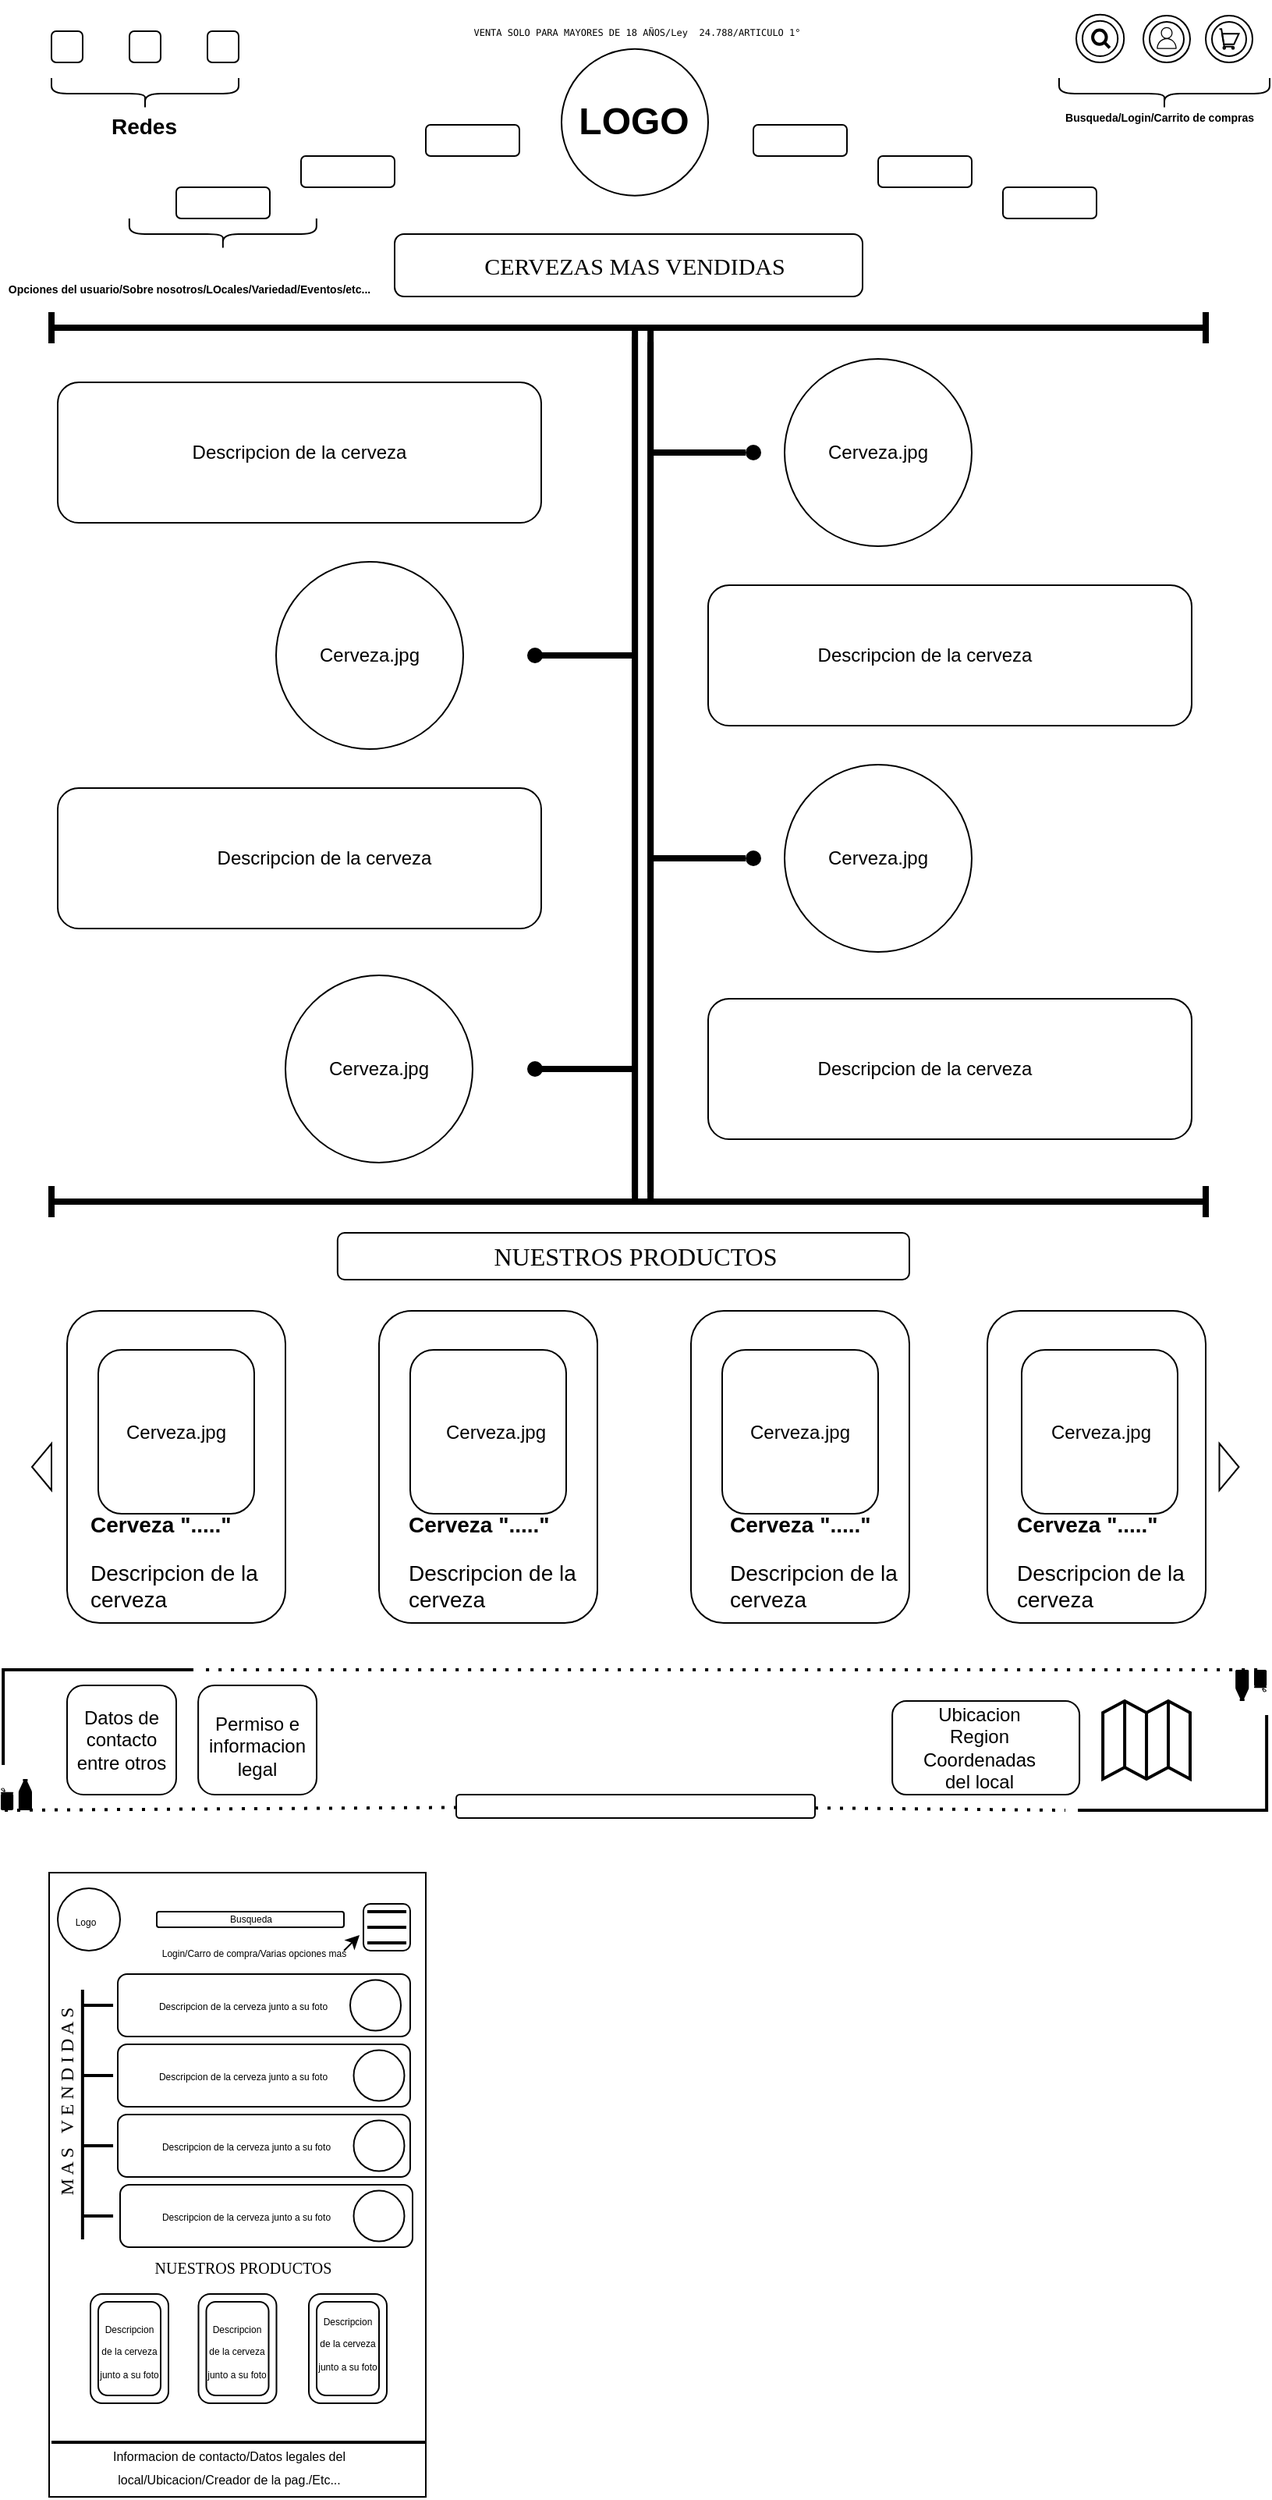 <mxfile version="21.6.5" type="google" pages="5">
  <diagram name="home" id="5VGYBNXBtywQHJc0UUx_">
    <mxGraphModel grid="1" page="1" gridSize="10" guides="1" tooltips="1" connect="1" arrows="1" fold="1" pageScale="1" pageWidth="827" pageHeight="1169" math="0" shadow="0">
      <root>
        <mxCell id="0" />
        <mxCell id="1" parent="0" />
        <mxCell id="0e-ruHnEYZia-G61zrD3-8" value="" style="rounded=1;whiteSpace=wrap;html=1;" vertex="1" parent="1">
          <mxGeometry x="120" y="120" width="60" height="20" as="geometry" />
        </mxCell>
        <mxCell id="0e-ruHnEYZia-G61zrD3-9" value="" style="rounded=1;whiteSpace=wrap;html=1;" vertex="1" parent="1">
          <mxGeometry x="200" y="100" width="60" height="20" as="geometry" />
        </mxCell>
        <mxCell id="0e-ruHnEYZia-G61zrD3-10" value="" style="rounded=1;whiteSpace=wrap;html=1;" vertex="1" parent="1">
          <mxGeometry x="280" y="80" width="60" height="20" as="geometry" />
        </mxCell>
        <mxCell id="0e-ruHnEYZia-G61zrD3-11" value="" style="rounded=1;whiteSpace=wrap;html=1;" vertex="1" parent="1">
          <mxGeometry x="650" y="120" width="60" height="20" as="geometry" />
        </mxCell>
        <mxCell id="0e-ruHnEYZia-G61zrD3-12" value="" style="rounded=1;whiteSpace=wrap;html=1;" vertex="1" parent="1">
          <mxGeometry x="570" y="100" width="60" height="20" as="geometry" />
        </mxCell>
        <mxCell id="0e-ruHnEYZia-G61zrD3-13" value="" style="rounded=1;whiteSpace=wrap;html=1;" vertex="1" parent="1">
          <mxGeometry x="490" y="80" width="60" height="20" as="geometry" />
        </mxCell>
        <mxCell id="0e-ruHnEYZia-G61zrD3-16" value="" style="rounded=1;whiteSpace=wrap;html=1;" vertex="1" parent="1">
          <mxGeometry x="140" y="20" width="20" height="20" as="geometry" />
        </mxCell>
        <mxCell id="0e-ruHnEYZia-G61zrD3-17" value="" style="rounded=1;whiteSpace=wrap;html=1;" vertex="1" parent="1">
          <mxGeometry x="40" y="20" width="20" height="20" as="geometry" />
        </mxCell>
        <mxCell id="0e-ruHnEYZia-G61zrD3-21" value="" style="ellipse;whiteSpace=wrap;html=1;aspect=fixed;" vertex="1" parent="1">
          <mxGeometry x="367" y="31.38" width="94" height="94" as="geometry" />
        </mxCell>
        <mxCell id="0e-ruHnEYZia-G61zrD3-22" style="edgeStyle=orthogonalEdgeStyle;rounded=0;orthogonalLoop=1;jettySize=auto;html=1;exitX=0.5;exitY=1;exitDx=0;exitDy=0;" edge="1" parent="1" source="0e-ruHnEYZia-G61zrD3-9" target="0e-ruHnEYZia-G61zrD3-9">
          <mxGeometry relative="1" as="geometry" />
        </mxCell>
        <mxCell id="0e-ruHnEYZia-G61zrD3-24" value="" style="rounded=1;whiteSpace=wrap;html=1;" vertex="1" parent="1">
          <mxGeometry x="90" y="20" width="20" height="20" as="geometry" />
        </mxCell>
        <mxCell id="0e-ruHnEYZia-G61zrD3-31" value="" style="line;strokeWidth=4;html=1;perimeter=backbonePerimeter;points=[];outlineConnect=0;rotation=-90;" vertex="1" parent="1">
          <mxGeometry x="139.92" y="484.88" width="548.15" height="10" as="geometry" />
        </mxCell>
        <mxCell id="0e-ruHnEYZia-G61zrD3-32" value="" style="line;strokeWidth=4;html=1;perimeter=backbonePerimeter;points=[];outlineConnect=0;" vertex="1" parent="1">
          <mxGeometry x="425" y="285" width="60" height="10" as="geometry" />
        </mxCell>
        <mxCell id="0e-ruHnEYZia-G61zrD3-33" value="" style="shape=waypoint;sketch=0;fillStyle=solid;size=6;pointerEvents=1;points=[];fillColor=none;resizable=0;rotatable=0;perimeter=centerPerimeter;snapToPoint=1;strokeWidth=3;" vertex="1" parent="1">
          <mxGeometry x="480" y="280" width="20" height="20" as="geometry" />
        </mxCell>
        <mxCell id="0e-ruHnEYZia-G61zrD3-42" value="" style="shape=waypoint;sketch=0;fillStyle=solid;size=6;pointerEvents=1;points=[];fillColor=none;resizable=0;rotatable=0;perimeter=centerPerimeter;snapToPoint=1;strokeWidth=3;" vertex="1" parent="1">
          <mxGeometry x="480" y="540" width="20" height="20" as="geometry" />
        </mxCell>
        <mxCell id="0e-ruHnEYZia-G61zrD3-43" value="" style="shape=waypoint;sketch=0;fillStyle=solid;size=6;pointerEvents=1;points=[];fillColor=none;resizable=0;rotatable=0;perimeter=centerPerimeter;snapToPoint=1;strokeWidth=3;" vertex="1" parent="1">
          <mxGeometry x="340" y="410" width="20" height="20" as="geometry" />
        </mxCell>
        <mxCell id="0e-ruHnEYZia-G61zrD3-46" value="" style="line;strokeWidth=4;html=1;perimeter=backbonePerimeter;points=[];outlineConnect=0;" vertex="1" parent="1">
          <mxGeometry x="354" y="415" width="60" height="10" as="geometry" />
        </mxCell>
        <mxCell id="0e-ruHnEYZia-G61zrD3-47" value="" style="line;strokeWidth=4;html=1;perimeter=backbonePerimeter;points=[];outlineConnect=0;" vertex="1" parent="1">
          <mxGeometry x="354" y="680" width="60" height="10" as="geometry" />
        </mxCell>
        <mxCell id="0e-ruHnEYZia-G61zrD3-48" value="" style="line;strokeWidth=4;html=1;perimeter=backbonePerimeter;points=[];outlineConnect=0;" vertex="1" parent="1">
          <mxGeometry x="425" y="537.5" width="60" height="25" as="geometry" />
        </mxCell>
        <mxCell id="0e-ruHnEYZia-G61zrD3-49" value="" style="shape=waypoint;sketch=0;fillStyle=solid;size=6;pointerEvents=1;points=[];fillColor=none;resizable=0;rotatable=0;perimeter=centerPerimeter;snapToPoint=1;strokeWidth=3;" vertex="1" parent="1">
          <mxGeometry x="340" y="675" width="20" height="20" as="geometry" />
        </mxCell>
        <mxCell id="0e-ruHnEYZia-G61zrD3-50" value="" style="ellipse;whiteSpace=wrap;html=1;aspect=fixed;" vertex="1" parent="1">
          <mxGeometry x="510" y="230" width="120" height="120" as="geometry" />
        </mxCell>
        <mxCell id="0e-ruHnEYZia-G61zrD3-51" value="" style="ellipse;whiteSpace=wrap;html=1;aspect=fixed;" vertex="1" parent="1">
          <mxGeometry x="510" y="490" width="120" height="120" as="geometry" />
        </mxCell>
        <mxCell id="0e-ruHnEYZia-G61zrD3-53" value="" style="ellipse;whiteSpace=wrap;html=1;aspect=fixed;" vertex="1" parent="1">
          <mxGeometry x="184" y="360" width="120" height="120" as="geometry" />
        </mxCell>
        <mxCell id="0e-ruHnEYZia-G61zrD3-55" value="" style="ellipse;whiteSpace=wrap;html=1;aspect=fixed;" vertex="1" parent="1">
          <mxGeometry x="190" y="625" width="120" height="120" as="geometry" />
        </mxCell>
        <mxCell id="0e-ruHnEYZia-G61zrD3-57" value="" style="rounded=1;whiteSpace=wrap;html=1;" vertex="1" parent="1">
          <mxGeometry x="44" y="245" width="310" height="90" as="geometry" />
        </mxCell>
        <mxCell id="0e-ruHnEYZia-G61zrD3-58" value="" style="rounded=1;whiteSpace=wrap;html=1;" vertex="1" parent="1">
          <mxGeometry x="461" y="375" width="310" height="90" as="geometry" />
        </mxCell>
        <mxCell id="0e-ruHnEYZia-G61zrD3-59" value="" style="rounded=1;whiteSpace=wrap;html=1;" vertex="1" parent="1">
          <mxGeometry x="44" y="505" width="310" height="90" as="geometry" />
        </mxCell>
        <mxCell id="0e-ruHnEYZia-G61zrD3-60" value="" style="rounded=1;whiteSpace=wrap;html=1;" vertex="1" parent="1">
          <mxGeometry x="461" y="640" width="310" height="90" as="geometry" />
        </mxCell>
        <mxCell id="0e-ruHnEYZia-G61zrD3-69" value="" style="ellipse;shape=doubleEllipse;whiteSpace=wrap;html=1;aspect=fixed;" vertex="1" parent="1">
          <mxGeometry x="740" y="10.01" width="30" height="30" as="geometry" />
        </mxCell>
        <mxCell id="0e-ruHnEYZia-G61zrD3-70" value="" style="sketch=0;outlineConnect=0;fontColor=#232F3E;gradientColor=none;fillColor=#000000;strokeColor=none;dashed=0;verticalLabelPosition=bottom;verticalAlign=top;align=center;html=1;fontSize=12;fontStyle=0;aspect=fixed;pointerEvents=1;shape=mxgraph.aws4.user;" vertex="1" parent="1">
          <mxGeometry x="748" y="17.38" width="14" height="14" as="geometry" />
        </mxCell>
        <mxCell id="0e-ruHnEYZia-G61zrD3-71" value="" style="ellipse;shape=doubleEllipse;whiteSpace=wrap;html=1;aspect=fixed;" vertex="1" parent="1">
          <mxGeometry x="780" y="10" width="30" height="30" as="geometry" />
        </mxCell>
        <mxCell id="0e-ruHnEYZia-G61zrD3-72" value="" style="html=1;verticalLabelPosition=bottom;align=center;labelBackgroundColor=#ffffff;verticalAlign=top;strokeWidth=1;shadow=0;dashed=0;shape=mxgraph.ios7.icons.shopping_cart;" vertex="1" parent="1">
          <mxGeometry x="788.75" y="18.63" width="12.5" height="12.75" as="geometry" />
        </mxCell>
        <mxCell id="0e-ruHnEYZia-G61zrD3-73" value="&lt;pre&gt;&lt;font style=&quot;font-size: 6px;&quot;&gt;VENTA SOLO PARA MAYORES DE 18 AÑOS/Ley&amp;nbsp;&lt;font style=&quot;font-size: 6px;&quot;&gt;&amp;nbsp;24.788/&lt;/font&gt;ARTICULO 1°&lt;/font&gt;&lt;/pre&gt;" style="text;html=1;strokeColor=none;fillColor=none;align=center;verticalAlign=middle;whiteSpace=wrap;rounded=0;" vertex="1" parent="1">
          <mxGeometry x="299.5" y="15" width="231" height="8.62" as="geometry" />
        </mxCell>
        <mxCell id="0e-ruHnEYZia-G61zrD3-74" value="" style="rounded=1;whiteSpace=wrap;html=1;" vertex="1" parent="1">
          <mxGeometry x="260" y="150" width="300" height="40" as="geometry" />
        </mxCell>
        <mxCell id="0e-ruHnEYZia-G61zrD3-75" value="&lt;font style=&quot;font-size: 15px;&quot; data-font-src=&quot;https://fonts.googleapis.com/css?family=IMPACT&quot; face=&quot;IMPACT&quot;&gt;CERVEZAS MAS VENDIDAS&lt;/font&gt;" style="text;html=1;strokeColor=none;fillColor=none;align=center;verticalAlign=middle;whiteSpace=wrap;rounded=0;" vertex="1" parent="1">
          <mxGeometry x="264" y="150" width="300" height="40" as="geometry" />
        </mxCell>
        <mxCell id="0e-ruHnEYZia-G61zrD3-76" value="Cerveza.jpg&lt;br&gt;" style="text;html=1;strokeColor=none;fillColor=none;align=center;verticalAlign=middle;whiteSpace=wrap;rounded=0;" vertex="1" parent="1">
          <mxGeometry x="535" y="275" width="70" height="30" as="geometry" />
        </mxCell>
        <mxCell id="0e-ruHnEYZia-G61zrD3-77" value="Cerveza.jpg&lt;br&gt;" style="text;html=1;strokeColor=none;fillColor=none;align=center;verticalAlign=middle;whiteSpace=wrap;rounded=0;" vertex="1" parent="1">
          <mxGeometry x="209" y="405" width="70" height="30" as="geometry" />
        </mxCell>
        <mxCell id="0e-ruHnEYZia-G61zrD3-78" value="Cerveza.jpg&lt;br&gt;" style="text;html=1;strokeColor=none;fillColor=none;align=center;verticalAlign=middle;whiteSpace=wrap;rounded=0;" vertex="1" parent="1">
          <mxGeometry x="535" y="535" width="70" height="30" as="geometry" />
        </mxCell>
        <mxCell id="0e-ruHnEYZia-G61zrD3-79" value="Cerveza.jpg&lt;br&gt;" style="text;html=1;strokeColor=none;fillColor=none;align=center;verticalAlign=middle;whiteSpace=wrap;rounded=0;" vertex="1" parent="1">
          <mxGeometry x="215" y="670" width="70" height="30" as="geometry" />
        </mxCell>
        <mxCell id="0e-ruHnEYZia-G61zrD3-80" value="Descripcion de la cerveza" style="text;html=1;strokeColor=none;fillColor=none;align=center;verticalAlign=middle;whiteSpace=wrap;rounded=0;" vertex="1" parent="1">
          <mxGeometry x="84" y="275" width="230" height="30" as="geometry" />
        </mxCell>
        <mxCell id="0e-ruHnEYZia-G61zrD3-81" value="Descripcion de la cerveza" style="text;html=1;strokeColor=none;fillColor=none;align=center;verticalAlign=middle;whiteSpace=wrap;rounded=0;" vertex="1" parent="1">
          <mxGeometry x="485" y="405" width="230" height="30" as="geometry" />
        </mxCell>
        <mxCell id="0e-ruHnEYZia-G61zrD3-82" value="Descripcion de la cerveza" style="text;html=1;strokeColor=none;fillColor=none;align=center;verticalAlign=middle;whiteSpace=wrap;rounded=0;" vertex="1" parent="1">
          <mxGeometry x="100" y="535" width="230" height="30" as="geometry" />
        </mxCell>
        <mxCell id="0e-ruHnEYZia-G61zrD3-83" value="Descripcion de la cerveza" style="text;html=1;strokeColor=none;fillColor=none;align=center;verticalAlign=middle;whiteSpace=wrap;rounded=0;" vertex="1" parent="1">
          <mxGeometry x="485" y="670" width="230" height="30" as="geometry" />
        </mxCell>
        <mxCell id="WlOlDgsRH5CJ9yelDNU_-3" value="" style="rounded=1;whiteSpace=wrap;html=1;" vertex="1" parent="1">
          <mxGeometry x="50" y="840" width="140" height="200" as="geometry" />
        </mxCell>
        <mxCell id="WlOlDgsRH5CJ9yelDNU_-4" value="" style="rounded=1;whiteSpace=wrap;html=1;" vertex="1" parent="1">
          <mxGeometry x="640" y="840" width="140" height="200" as="geometry" />
        </mxCell>
        <mxCell id="WlOlDgsRH5CJ9yelDNU_-5" value="" style="rounded=1;whiteSpace=wrap;html=1;" vertex="1" parent="1">
          <mxGeometry x="250" y="840" width="140" height="200" as="geometry" />
        </mxCell>
        <mxCell id="WlOlDgsRH5CJ9yelDNU_-6" value="" style="rounded=1;whiteSpace=wrap;html=1;" vertex="1" parent="1">
          <mxGeometry x="450" y="840" width="140" height="200" as="geometry" />
        </mxCell>
        <mxCell id="WlOlDgsRH5CJ9yelDNU_-8" value="" style="html=1;shadow=0;dashed=0;align=center;verticalAlign=middle;shape=mxgraph.arrows2.jumpInArrow;dy=15;dx=38;arrowHead=55;rotation=0;" vertex="1" parent="1">
          <mxGeometry x="788.75" y="925" width="12.5" height="30" as="geometry" />
        </mxCell>
        <mxCell id="WlOlDgsRH5CJ9yelDNU_-9" value="" style="html=1;shadow=0;dashed=0;align=center;verticalAlign=middle;shape=mxgraph.arrows2.jumpInArrow;dy=15;dx=38;arrowHead=55;rotation=0;direction=west;" vertex="1" parent="1">
          <mxGeometry x="27.5" y="925" width="12.5" height="30" as="geometry" />
        </mxCell>
        <mxCell id="WlOlDgsRH5CJ9yelDNU_-10" value="" style="rounded=1;whiteSpace=wrap;html=1;" vertex="1" parent="1">
          <mxGeometry x="223.43" y="790" width="366.57" height="30" as="geometry" />
        </mxCell>
        <mxCell id="WlOlDgsRH5CJ9yelDNU_-11" value="&lt;span style=&quot;font-size: 16px;&quot;&gt;&lt;font data-font-src=&quot;https://fonts.googleapis.com/css?family=IMPACT&quot; face=&quot;IMPACT&quot;&gt;NUESTROS PRODUCTOS&lt;/font&gt;&lt;/span&gt;" style="text;html=1;strokeColor=none;fillColor=none;align=center;verticalAlign=middle;whiteSpace=wrap;rounded=0;" vertex="1" parent="1">
          <mxGeometry x="308" y="790" width="213" height="30" as="geometry" />
        </mxCell>
        <mxCell id="WlOlDgsRH5CJ9yelDNU_-13" value="" style="shape=crossbar;whiteSpace=wrap;html=1;rounded=1;strokeWidth=4;" vertex="1" parent="1">
          <mxGeometry x="40" y="760" width="740" height="20" as="geometry" />
        </mxCell>
        <mxCell id="WlOlDgsRH5CJ9yelDNU_-14" value="" style="shape=crossbar;whiteSpace=wrap;html=1;rounded=1;strokeWidth=4;" vertex="1" parent="1">
          <mxGeometry x="40" y="200" width="740" height="20" as="geometry" />
        </mxCell>
        <mxCell id="WlOlDgsRH5CJ9yelDNU_-15" value="" style="line;strokeWidth=4;html=1;perimeter=backbonePerimeter;points=[];outlineConnect=0;rotation=-90;" vertex="1" parent="1">
          <mxGeometry x="134.07" y="484.08" width="560" height="10" as="geometry" />
        </mxCell>
        <mxCell id="WlOlDgsRH5CJ9yelDNU_-16" value="" style="line;strokeWidth=4;html=1;perimeter=backbonePerimeter;points=[];outlineConnect=0;rotation=-90;" vertex="1" parent="1">
          <mxGeometry x="148.51" y="489.63" width="551.1" height="10" as="geometry" />
        </mxCell>
        <mxCell id="WlOlDgsRH5CJ9yelDNU_-17" value="" style="line;strokeWidth=4;html=1;perimeter=backbonePerimeter;points=[];outlineConnect=0;rotation=-90;" vertex="1" parent="1">
          <mxGeometry x="147.03" y="481.91" width="554.07" height="10" as="geometry" />
        </mxCell>
        <mxCell id="WlOlDgsRH5CJ9yelDNU_-19" value="" style="shape=partialRectangle;whiteSpace=wrap;html=1;bottom=0;right=0;fillColor=none;strokeWidth=2;direction=west;rotation=-180;" vertex="1" parent="1">
          <mxGeometry x="9.07" y="1070" width="120.93" height="60" as="geometry" />
        </mxCell>
        <mxCell id="WlOlDgsRH5CJ9yelDNU_-20" value="" style="shape=partialRectangle;whiteSpace=wrap;html=1;bottom=0;right=0;fillColor=none;strokeWidth=2;direction=west;" vertex="1" parent="1">
          <mxGeometry x="699.07" y="1100" width="120" height="60" as="geometry" />
        </mxCell>
        <mxCell id="WlOlDgsRH5CJ9yelDNU_-21" value="" style="endArrow=none;dashed=1;html=1;dashPattern=1 3;strokeWidth=2;rounded=0;" edge="1" parent="1" source="WlOlDgsRH5CJ9yelDNU_-34">
          <mxGeometry width="50" height="50" relative="1" as="geometry">
            <mxPoint x="10" y="1160" as="sourcePoint" />
            <mxPoint x="690" y="1160" as="targetPoint" />
          </mxGeometry>
        </mxCell>
        <mxCell id="WlOlDgsRH5CJ9yelDNU_-22" value="" style="endArrow=none;dashed=1;html=1;dashPattern=1 3;strokeWidth=2;rounded=0;" edge="1" parent="1">
          <mxGeometry width="50" height="50" relative="1" as="geometry">
            <mxPoint x="139.07" y="1070" as="sourcePoint" />
            <mxPoint x="819.07" y="1070" as="targetPoint" />
          </mxGeometry>
        </mxCell>
        <mxCell id="WlOlDgsRH5CJ9yelDNU_-23" value="" style="shape=mxgraph.signs.food.cans_and_bottles;html=1;pointerEvents=1;fillColor=#000000;strokeColor=none;verticalLabelPosition=bottom;verticalAlign=top;align=center;" vertex="1" parent="1">
          <mxGeometry x="7.5" y="1140" width="20" height="20" as="geometry" />
        </mxCell>
        <mxCell id="WlOlDgsRH5CJ9yelDNU_-25" value="" style="shape=mxgraph.signs.food.cans_and_bottles;html=1;pointerEvents=1;fillColor=#000000;strokeColor=none;verticalLabelPosition=bottom;verticalAlign=top;align=center;direction=west;" vertex="1" parent="1">
          <mxGeometry x="799.07" y="1070" width="20" height="20" as="geometry" />
        </mxCell>
        <mxCell id="WlOlDgsRH5CJ9yelDNU_-26" value="" style="rounded=1;whiteSpace=wrap;html=1;" vertex="1" parent="1">
          <mxGeometry x="50" y="1080" width="70" height="70" as="geometry" />
        </mxCell>
        <mxCell id="WlOlDgsRH5CJ9yelDNU_-30" value="Datos de contacto entre otros" style="text;html=1;strokeColor=none;fillColor=none;align=center;verticalAlign=middle;whiteSpace=wrap;rounded=0;" vertex="1" parent="1">
          <mxGeometry x="55.0" y="1100" width="60" height="30" as="geometry" />
        </mxCell>
        <mxCell id="WlOlDgsRH5CJ9yelDNU_-31" value="" style="html=1;verticalLabelPosition=bottom;align=center;labelBackgroundColor=#ffffff;verticalAlign=top;strokeWidth=2;shadow=0;dashed=0;shape=mxgraph.ios7.icons.map;" vertex="1" parent="1">
          <mxGeometry x="714.07" y="1090" width="55.93" height="50" as="geometry" />
        </mxCell>
        <mxCell id="WlOlDgsRH5CJ9yelDNU_-32" value="" style="rounded=1;whiteSpace=wrap;html=1;" vertex="1" parent="1">
          <mxGeometry x="579.07" y="1090" width="120" height="60" as="geometry" />
        </mxCell>
        <mxCell id="WlOlDgsRH5CJ9yelDNU_-33" value="Ubicacion&lt;br&gt;Region&lt;br&gt;Coordenadas del local" style="text;html=1;strokeColor=none;fillColor=none;align=center;verticalAlign=middle;whiteSpace=wrap;rounded=0;" vertex="1" parent="1">
          <mxGeometry x="605" y="1105" width="60" height="30" as="geometry" />
        </mxCell>
        <mxCell id="WlOlDgsRH5CJ9yelDNU_-36" value="" style="rounded=1;whiteSpace=wrap;html=1;" vertex="1" parent="1">
          <mxGeometry x="134.07" y="1080" width="75.93" height="70" as="geometry" />
        </mxCell>
        <mxCell id="WlOlDgsRH5CJ9yelDNU_-37" value="Permiso e informacion legal" style="text;html=1;strokeColor=none;fillColor=none;align=center;verticalAlign=middle;whiteSpace=wrap;rounded=0;" vertex="1" parent="1">
          <mxGeometry x="129" y="1099" width="86" height="40" as="geometry" />
        </mxCell>
        <mxCell id="WlOlDgsRH5CJ9yelDNU_-38" value="" style="endArrow=none;dashed=1;html=1;dashPattern=1 3;strokeWidth=2;rounded=0;" edge="1" parent="1" target="WlOlDgsRH5CJ9yelDNU_-34">
          <mxGeometry width="50" height="50" relative="1" as="geometry">
            <mxPoint x="10" y="1160" as="sourcePoint" />
            <mxPoint x="690" y="1160" as="targetPoint" />
          </mxGeometry>
        </mxCell>
        <mxCell id="WlOlDgsRH5CJ9yelDNU_-34" value="" style="rounded=1;whiteSpace=wrap;html=1;" vertex="1" parent="1">
          <mxGeometry x="299.5" y="1150" width="230" height="15" as="geometry" />
        </mxCell>
        <mxCell id="WlOlDgsRH5CJ9yelDNU_-39" value="" style="rounded=1;whiteSpace=wrap;html=1;" vertex="1" parent="1">
          <mxGeometry x="70" y="865" width="100" height="105" as="geometry" />
        </mxCell>
        <mxCell id="WlOlDgsRH5CJ9yelDNU_-40" value="" style="rounded=1;whiteSpace=wrap;html=1;" vertex="1" parent="1">
          <mxGeometry x="270" y="865" width="100" height="105" as="geometry" />
        </mxCell>
        <mxCell id="WlOlDgsRH5CJ9yelDNU_-41" value="" style="rounded=1;whiteSpace=wrap;html=1;" vertex="1" parent="1">
          <mxGeometry x="470" y="865" width="100" height="105" as="geometry" />
        </mxCell>
        <mxCell id="WlOlDgsRH5CJ9yelDNU_-42" value="" style="rounded=1;whiteSpace=wrap;html=1;" vertex="1" parent="1">
          <mxGeometry x="662" y="865" width="100" height="105" as="geometry" />
        </mxCell>
        <mxCell id="WlOlDgsRH5CJ9yelDNU_-43" value="&lt;h1 style=&quot;font-size: 14px;&quot;&gt;&lt;font style=&quot;font-size: 14px;&quot;&gt;Cerveza &quot;.....&quot;&lt;/font&gt;&lt;/h1&gt;&lt;p style=&quot;font-size: 14px;&quot;&gt;&lt;font style=&quot;font-size: 14px;&quot;&gt;Descripcion de la cerveza&lt;/font&gt;&lt;/p&gt;" style="text;html=1;strokeColor=none;fillColor=none;spacing=5;spacingTop=-20;whiteSpace=wrap;overflow=hidden;rounded=0;" vertex="1" parent="1">
          <mxGeometry x="60" y="970" width="135" height="60" as="geometry" />
        </mxCell>
        <mxCell id="WlOlDgsRH5CJ9yelDNU_-44" value="&lt;h1 style=&quot;font-size: 14px;&quot;&gt;&lt;font style=&quot;font-size: 14px;&quot;&gt;Cerveza &quot;.....&quot;&lt;/font&gt;&lt;/h1&gt;&lt;p style=&quot;font-size: 14px;&quot;&gt;&lt;font style=&quot;font-size: 14px;&quot;&gt;Descripcion de la cerveza&lt;/font&gt;&lt;/p&gt;" style="text;html=1;strokeColor=none;fillColor=none;spacing=5;spacingTop=-20;whiteSpace=wrap;overflow=hidden;rounded=0;" vertex="1" parent="1">
          <mxGeometry x="264" y="970" width="135" height="60" as="geometry" />
        </mxCell>
        <mxCell id="WlOlDgsRH5CJ9yelDNU_-45" value="&lt;h1 style=&quot;font-size: 14px;&quot;&gt;&lt;font style=&quot;font-size: 14px;&quot;&gt;Cerveza &quot;.....&quot;&lt;/font&gt;&lt;/h1&gt;&lt;p style=&quot;font-size: 14px;&quot;&gt;&lt;font style=&quot;font-size: 14px;&quot;&gt;Descripcion de la cerveza&lt;/font&gt;&lt;/p&gt;" style="text;html=1;strokeColor=none;fillColor=none;spacing=5;spacingTop=-20;whiteSpace=wrap;overflow=hidden;rounded=0;" vertex="1" parent="1">
          <mxGeometry x="470" y="970" width="135" height="60" as="geometry" />
        </mxCell>
        <mxCell id="WlOlDgsRH5CJ9yelDNU_-46" value="&lt;h1 style=&quot;font-size: 14px;&quot;&gt;&lt;font style=&quot;font-size: 14px;&quot;&gt;Cerveza &quot;.....&quot;&lt;/font&gt;&lt;/h1&gt;&lt;p style=&quot;font-size: 14px;&quot;&gt;&lt;font style=&quot;font-size: 14px;&quot;&gt;Descripcion de la cerveza&lt;/font&gt;&lt;/p&gt;" style="text;html=1;strokeColor=none;fillColor=none;spacing=5;spacingTop=-20;whiteSpace=wrap;overflow=hidden;rounded=0;" vertex="1" parent="1">
          <mxGeometry x="653.75" y="970" width="135" height="60" as="geometry" />
        </mxCell>
        <mxCell id="WlOlDgsRH5CJ9yelDNU_-47" value="Cerveza.jpg&lt;br&gt;" style="text;html=1;strokeColor=none;fillColor=none;align=center;verticalAlign=middle;whiteSpace=wrap;rounded=0;" vertex="1" parent="1">
          <mxGeometry x="85" y="902.5" width="70" height="30" as="geometry" />
        </mxCell>
        <mxCell id="WlOlDgsRH5CJ9yelDNU_-48" value="Cerveza.jpg&lt;br&gt;" style="text;html=1;strokeColor=none;fillColor=none;align=center;verticalAlign=middle;whiteSpace=wrap;rounded=0;" vertex="1" parent="1">
          <mxGeometry x="290" y="902.5" width="70" height="30" as="geometry" />
        </mxCell>
        <mxCell id="WlOlDgsRH5CJ9yelDNU_-49" value="Cerveza.jpg&lt;br&gt;" style="text;html=1;strokeColor=none;fillColor=none;align=center;verticalAlign=middle;whiteSpace=wrap;rounded=0;" vertex="1" parent="1">
          <mxGeometry x="485" y="902.5" width="70" height="30" as="geometry" />
        </mxCell>
        <mxCell id="WlOlDgsRH5CJ9yelDNU_-50" value="Cerveza.jpg&lt;br&gt;" style="text;html=1;strokeColor=none;fillColor=none;align=center;verticalAlign=middle;whiteSpace=wrap;rounded=0;" vertex="1" parent="1">
          <mxGeometry x="678" y="902.5" width="70" height="30" as="geometry" />
        </mxCell>
        <mxCell id="WlOlDgsRH5CJ9yelDNU_-51" value="" style="shape=curlyBracket;whiteSpace=wrap;html=1;rounded=1;flipH=1;labelPosition=right;verticalLabelPosition=middle;align=left;verticalAlign=middle;rotation=90;" vertex="1" parent="1">
          <mxGeometry x="90" y="-3.553e-15" width="20" height="120" as="geometry" />
        </mxCell>
        <mxCell id="WlOlDgsRH5CJ9yelDNU_-52" value="" style="shape=curlyBracket;whiteSpace=wrap;html=1;rounded=1;flipH=1;labelPosition=right;verticalLabelPosition=middle;align=left;verticalAlign=middle;rotation=90;" vertex="1" parent="1">
          <mxGeometry x="743.5" y="-7.5" width="20" height="135" as="geometry" />
        </mxCell>
        <mxCell id="WlOlDgsRH5CJ9yelDNU_-53" value="" style="shape=curlyBracket;whiteSpace=wrap;html=1;rounded=1;flipH=1;labelPosition=right;verticalLabelPosition=middle;align=left;verticalAlign=middle;rotation=90;" vertex="1" parent="1">
          <mxGeometry x="139.92" y="90" width="20" height="120" as="geometry" />
        </mxCell>
        <mxCell id="WlOlDgsRH5CJ9yelDNU_-54" value="&lt;font style=&quot;font-size: 14px;&quot;&gt;Redes&lt;/font&gt;" style="text;strokeColor=none;fillColor=none;html=1;fontSize=24;fontStyle=1;verticalAlign=middle;align=center;" vertex="1" parent="1">
          <mxGeometry x="48.51" y="58.38" width="100" height="40" as="geometry" />
        </mxCell>
        <mxCell id="WlOlDgsRH5CJ9yelDNU_-55" value="&lt;font style=&quot;font-size: 7px;&quot;&gt;Opciones del usuario/Sobre nosotros/LOcales/Variedad/Eventos/etc...&lt;/font&gt;" style="text;strokeColor=none;fillColor=none;html=1;fontSize=24;fontStyle=1;verticalAlign=middle;align=center;" vertex="1" parent="1">
          <mxGeometry x="27.5" y="150" width="200" height="60" as="geometry" />
        </mxCell>
        <mxCell id="WlOlDgsRH5CJ9yelDNU_-56" value="&lt;font style=&quot;font-size: 7px;&quot;&gt;Busqueda/Login/Carrito de compras&lt;/font&gt;" style="text;strokeColor=none;fillColor=none;html=1;fontSize=24;fontStyle=1;verticalAlign=middle;align=center;" vertex="1" parent="1">
          <mxGeometry x="690.93" y="60" width="119.07" height="20" as="geometry" />
        </mxCell>
        <mxCell id="WlOlDgsRH5CJ9yelDNU_-57" value="LOGO" style="text;strokeColor=none;fillColor=none;html=1;fontSize=24;fontStyle=1;verticalAlign=middle;align=center;" vertex="1" parent="1">
          <mxGeometry x="393" y="68.38" width="40" height="20" as="geometry" />
        </mxCell>
        <mxCell id="WlOlDgsRH5CJ9yelDNU_-61" value="" style="ellipse;shape=doubleEllipse;whiteSpace=wrap;html=1;aspect=fixed;" vertex="1" parent="1">
          <mxGeometry x="697" y="9.38" width="30.62" height="30.62" as="geometry" />
        </mxCell>
        <mxCell id="WlOlDgsRH5CJ9yelDNU_-62" value="" style="html=1;verticalLabelPosition=bottom;align=center;labelBackgroundColor=#ffffff;verticalAlign=top;strokeWidth=2;shadow=0;dashed=0;shape=mxgraph.ios7.icons.looking_glass;" vertex="1" parent="1">
          <mxGeometry x="707.55" y="19.31" width="10.91" height="11.38" as="geometry" />
        </mxCell>
        <mxCell id="WlOlDgsRH5CJ9yelDNU_-63" value="" style="rounded=0;whiteSpace=wrap;html=1;" vertex="1" parent="1">
          <mxGeometry x="38.5" y="1200" width="241.49" height="400" as="geometry" />
        </mxCell>
        <mxCell id="WlOlDgsRH5CJ9yelDNU_-64" value="" style="rounded=1;whiteSpace=wrap;html=1;" vertex="1" parent="1">
          <mxGeometry x="240" y="1220" width="30" height="30" as="geometry" />
        </mxCell>
        <mxCell id="WlOlDgsRH5CJ9yelDNU_-65" value="" style="line;strokeWidth=2;html=1;" vertex="1" parent="1">
          <mxGeometry x="242.5" y="1220" width="25" height="10" as="geometry" />
        </mxCell>
        <mxCell id="WlOlDgsRH5CJ9yelDNU_-66" value="" style="line;strokeWidth=2;html=1;" vertex="1" parent="1">
          <mxGeometry x="242.5" y="1240" width="25" height="10" as="geometry" />
        </mxCell>
        <mxCell id="WlOlDgsRH5CJ9yelDNU_-67" value="" style="line;strokeWidth=2;html=1;" vertex="1" parent="1">
          <mxGeometry x="242.5" y="1230" width="25" height="10" as="geometry" />
        </mxCell>
        <mxCell id="WlOlDgsRH5CJ9yelDNU_-69" value="" style="ellipse;whiteSpace=wrap;html=1;aspect=fixed;" vertex="1" parent="1">
          <mxGeometry x="44" y="1210" width="40" height="40" as="geometry" />
        </mxCell>
        <mxCell id="WlOlDgsRH5CJ9yelDNU_-71" value="" style="rounded=1;whiteSpace=wrap;html=1;" vertex="1" parent="1">
          <mxGeometry x="107.5" y="1225" width="120" height="10" as="geometry" />
        </mxCell>
        <mxCell id="WlOlDgsRH5CJ9yelDNU_-72" value="" style="line;strokeWidth=2;html=1;rotation=-90;" vertex="1" parent="1">
          <mxGeometry x="-20.08" y="1350" width="160" height="10" as="geometry" />
        </mxCell>
        <mxCell id="WlOlDgsRH5CJ9yelDNU_-73" value="" style="line;strokeWidth=2;html=1;" vertex="1" parent="1">
          <mxGeometry x="40" y="1560" width="240" height="10" as="geometry" />
        </mxCell>
        <mxCell id="WlOlDgsRH5CJ9yelDNU_-74" value="" style="rounded=1;whiteSpace=wrap;html=1;" vertex="1" parent="1">
          <mxGeometry x="65" y="1470" width="50" height="70" as="geometry" />
        </mxCell>
        <mxCell id="WlOlDgsRH5CJ9yelDNU_-75" value="" style="rounded=1;whiteSpace=wrap;html=1;" vertex="1" parent="1">
          <mxGeometry x="134.25" y="1470" width="50" height="70" as="geometry" />
        </mxCell>
        <mxCell id="WlOlDgsRH5CJ9yelDNU_-76" value="" style="rounded=1;whiteSpace=wrap;html=1;" vertex="1" parent="1">
          <mxGeometry x="205" y="1470" width="50" height="70" as="geometry" />
        </mxCell>
        <mxCell id="WlOlDgsRH5CJ9yelDNU_-77" value="" style="line;strokeWidth=2;html=1;perimeter=backbonePerimeter;points=[];outlineConnect=0;" vertex="1" parent="1">
          <mxGeometry x="59.53" y="1280" width="20" height="10" as="geometry" />
        </mxCell>
        <mxCell id="WlOlDgsRH5CJ9yelDNU_-78" value="" style="line;strokeWidth=2;html=1;perimeter=backbonePerimeter;points=[];outlineConnect=0;" vertex="1" parent="1">
          <mxGeometry x="59.53" y="1325" width="20" height="10" as="geometry" />
        </mxCell>
        <mxCell id="WlOlDgsRH5CJ9yelDNU_-79" value="" style="line;strokeWidth=2;html=1;perimeter=backbonePerimeter;points=[];outlineConnect=0;" vertex="1" parent="1">
          <mxGeometry x="59.53" y="1370" width="20" height="10" as="geometry" />
        </mxCell>
        <mxCell id="WlOlDgsRH5CJ9yelDNU_-80" value="" style="line;strokeWidth=2;html=1;perimeter=backbonePerimeter;points=[];outlineConnect=0;" vertex="1" parent="1">
          <mxGeometry x="59.53" y="1415" width="20" height="10" as="geometry" />
        </mxCell>
        <mxCell id="WlOlDgsRH5CJ9yelDNU_-83" value="" style="rounded=1;whiteSpace=wrap;html=1;" vertex="1" parent="1">
          <mxGeometry x="82.5" y="1265" width="187.5" height="40" as="geometry" />
        </mxCell>
        <mxCell id="WlOlDgsRH5CJ9yelDNU_-84" value="" style="rounded=1;whiteSpace=wrap;html=1;" vertex="1" parent="1">
          <mxGeometry x="82.5" y="1310" width="187.5" height="40" as="geometry" />
        </mxCell>
        <mxCell id="WlOlDgsRH5CJ9yelDNU_-85" value="" style="rounded=1;whiteSpace=wrap;html=1;" vertex="1" parent="1">
          <mxGeometry x="82.5" y="1355" width="187.5" height="40" as="geometry" />
        </mxCell>
        <mxCell id="WlOlDgsRH5CJ9yelDNU_-86" value="" style="rounded=1;whiteSpace=wrap;html=1;" vertex="1" parent="1">
          <mxGeometry x="84" y="1400" width="187.5" height="40" as="geometry" />
        </mxCell>
        <mxCell id="WlOlDgsRH5CJ9yelDNU_-87" value="" style="ellipse;whiteSpace=wrap;html=1;aspect=fixed;" vertex="1" parent="1">
          <mxGeometry x="231.5" y="1268.75" width="32.5" height="32.5" as="geometry" />
        </mxCell>
        <mxCell id="WlOlDgsRH5CJ9yelDNU_-88" value="" style="ellipse;whiteSpace=wrap;html=1;aspect=fixed;" vertex="1" parent="1">
          <mxGeometry x="233.75" y="1313.75" width="32.5" height="32.5" as="geometry" />
        </mxCell>
        <mxCell id="WlOlDgsRH5CJ9yelDNU_-89" value="" style="ellipse;whiteSpace=wrap;html=1;aspect=fixed;" vertex="1" parent="1">
          <mxGeometry x="233.75" y="1358.75" width="32.5" height="32.5" as="geometry" />
        </mxCell>
        <mxCell id="WlOlDgsRH5CJ9yelDNU_-90" value="" style="ellipse;whiteSpace=wrap;html=1;aspect=fixed;" vertex="1" parent="1">
          <mxGeometry x="233.75" y="1403.75" width="32.5" height="32.5" as="geometry" />
        </mxCell>
        <mxCell id="WlOlDgsRH5CJ9yelDNU_-91" value="&lt;font data-font-src=&quot;https://fonts.googleapis.com/css?family=IMPACT&quot; face=&quot;IMPACT&quot;&gt;M A S&amp;nbsp; &amp;nbsp;V E N D I D A S&lt;/font&gt;" style="text;html=1;strokeColor=none;fillColor=none;align=center;verticalAlign=middle;whiteSpace=wrap;rounded=0;rotation=-90;" vertex="1" parent="1">
          <mxGeometry x="-20" y="1346.25" width="140" as="geometry" />
        </mxCell>
        <mxCell id="WlOlDgsRH5CJ9yelDNU_-93" value="&lt;font face=&quot;IMPACT&quot;&gt;&lt;span style=&quot;font-size: 10px;&quot;&gt;NUESTROS PRODUCTOS&lt;/span&gt;&lt;/font&gt;" style="text;html=1;strokeColor=none;fillColor=none;align=center;verticalAlign=middle;whiteSpace=wrap;rounded=0;" vertex="1" parent="1">
          <mxGeometry x="97.5" y="1450" width="130" height="6.25" as="geometry" />
        </mxCell>
        <mxCell id="WlOlDgsRH5CJ9yelDNU_-94" value="" style="rounded=1;whiteSpace=wrap;html=1;" vertex="1" parent="1">
          <mxGeometry x="70" y="1475" width="40" height="60" as="geometry" />
        </mxCell>
        <mxCell id="WlOlDgsRH5CJ9yelDNU_-95" value="" style="rounded=1;whiteSpace=wrap;html=1;" vertex="1" parent="1">
          <mxGeometry x="139.25" y="1475" width="40" height="60" as="geometry" />
        </mxCell>
        <mxCell id="WlOlDgsRH5CJ9yelDNU_-96" value="" style="rounded=1;whiteSpace=wrap;html=1;" vertex="1" parent="1">
          <mxGeometry x="210" y="1475" width="40" height="60" as="geometry" />
        </mxCell>
        <mxCell id="WlOlDgsRH5CJ9yelDNU_-97" value="&lt;font style=&quot;font-size: 8px;&quot;&gt;Informacion de contacto/Datos legales del local/Ubicacion/Creador de la pag./Etc...&lt;/font&gt;" style="text;html=1;strokeColor=none;fillColor=none;align=center;verticalAlign=middle;whiteSpace=wrap;rounded=0;" vertex="1" parent="1">
          <mxGeometry x="38.01" y="1570" width="231.99" height="20" as="geometry" />
        </mxCell>
        <mxCell id="WlOlDgsRH5CJ9yelDNU_-99" value="&lt;font style=&quot;font-size: 6px;&quot;&gt;Descripcion de la cerveza junto a su foto&lt;/font&gt;" style="text;html=1;strokeColor=none;fillColor=none;align=center;verticalAlign=middle;whiteSpace=wrap;rounded=0;" vertex="1" parent="1">
          <mxGeometry x="97.5" y="1268.75" width="130" height="30" as="geometry" />
        </mxCell>
        <mxCell id="WlOlDgsRH5CJ9yelDNU_-100" value="&lt;font style=&quot;font-size: 6px;&quot;&gt;Descripcion de la cerveza junto a su foto&lt;/font&gt;" style="text;html=1;strokeColor=none;fillColor=none;align=center;verticalAlign=middle;whiteSpace=wrap;rounded=0;" vertex="1" parent="1">
          <mxGeometry x="97.5" y="1313.75" width="130" height="30" as="geometry" />
        </mxCell>
        <mxCell id="WlOlDgsRH5CJ9yelDNU_-101" value="&lt;font style=&quot;font-size: 6px;&quot;&gt;Descripcion de la cerveza junto a su foto&lt;/font&gt;" style="text;html=1;strokeColor=none;fillColor=none;align=center;verticalAlign=middle;whiteSpace=wrap;rounded=0;" vertex="1" parent="1">
          <mxGeometry x="100" y="1358.75" width="130" height="30" as="geometry" />
        </mxCell>
        <mxCell id="WlOlDgsRH5CJ9yelDNU_-102" value="&lt;font style=&quot;font-size: 6px;&quot;&gt;Descripcion de la cerveza junto a su foto&lt;/font&gt;" style="text;html=1;strokeColor=none;fillColor=none;align=center;verticalAlign=middle;whiteSpace=wrap;rounded=0;" vertex="1" parent="1">
          <mxGeometry x="100" y="1403.75" width="130" height="30" as="geometry" />
        </mxCell>
        <mxCell id="WlOlDgsRH5CJ9yelDNU_-103" value="&lt;font style=&quot;font-size: 6px;&quot;&gt;Descripcion de la cerveza junto a su foto&lt;/font&gt;" style="text;html=1;strokeColor=none;fillColor=none;align=center;verticalAlign=middle;whiteSpace=wrap;rounded=0;" vertex="1" parent="1">
          <mxGeometry x="69.53" y="1495" width="40.47" height="20" as="geometry" />
        </mxCell>
        <mxCell id="WlOlDgsRH5CJ9yelDNU_-104" value="&lt;font style=&quot;font-size: 6px;&quot;&gt;Descripcion de la cerveza junto a su foto&lt;/font&gt;" style="text;html=1;strokeColor=none;fillColor=none;align=center;verticalAlign=middle;whiteSpace=wrap;rounded=0;" vertex="1" parent="1">
          <mxGeometry x="138.78" y="1495" width="40.47" height="20" as="geometry" />
        </mxCell>
        <mxCell id="WlOlDgsRH5CJ9yelDNU_-105" value="&lt;font style=&quot;font-size: 6px;&quot;&gt;Descripcion de la cerveza junto a su foto&lt;/font&gt;" style="text;html=1;strokeColor=none;fillColor=none;align=center;verticalAlign=middle;whiteSpace=wrap;rounded=0;" vertex="1" parent="1">
          <mxGeometry x="209.76" y="1490" width="40.47" height="20" as="geometry" />
        </mxCell>
        <mxCell id="WlOlDgsRH5CJ9yelDNU_-106" value="&lt;font style=&quot;font-size: 6px;&quot;&gt;Logo&lt;/font&gt;" style="text;html=1;strokeColor=none;fillColor=none;align=center;verticalAlign=middle;whiteSpace=wrap;rounded=0;" vertex="1" parent="1">
          <mxGeometry x="48.51" y="1217.5" width="26" height="25" as="geometry" />
        </mxCell>
        <mxCell id="WlOlDgsRH5CJ9yelDNU_-107" value="&lt;font style=&quot;font-size: 6px;&quot;&gt;Busqueda&lt;/font&gt;" style="text;html=1;strokeColor=none;fillColor=none;align=center;verticalAlign=middle;whiteSpace=wrap;rounded=0;" vertex="1" parent="1">
          <mxGeometry x="148.51" y="1215" width="37.5" height="25" as="geometry" />
        </mxCell>
        <mxCell id="WlOlDgsRH5CJ9yelDNU_-108" value="&lt;font style=&quot;font-size: 6px;&quot;&gt;Login/Carro de compra/Varias opciones mas&lt;/font&gt;" style="text;html=1;strokeColor=none;fillColor=none;align=center;verticalAlign=middle;whiteSpace=wrap;rounded=0;" vertex="1" parent="1">
          <mxGeometry x="100" y="1235" width="140" height="30" as="geometry" />
        </mxCell>
        <mxCell id="WlOlDgsRH5CJ9yelDNU_-111" value="" style="endArrow=classic;html=1;rounded=0;" edge="1" parent="1">
          <mxGeometry width="50" height="50" relative="1" as="geometry">
            <mxPoint x="227.5" y="1250" as="sourcePoint" />
            <mxPoint x="237.5" y="1240" as="targetPoint" />
          </mxGeometry>
        </mxCell>
      </root>
    </mxGraphModel>
  </diagram>
  <diagram id="GN0figftHzSPaXeOBXSv" name="detalle del producto">
    <mxGraphModel grid="1" page="1" gridSize="10" guides="1" tooltips="1" connect="1" arrows="1" fold="1" pageScale="1" pageWidth="827" pageHeight="1169" math="0" shadow="0">
      <root>
        <mxCell id="0" />
        <mxCell id="1" parent="0" />
      </root>
    </mxGraphModel>
  </diagram>
  <diagram id="GStrGtrF7gEP_2mKZS7F" name="carrito de compra">
    <mxGraphModel grid="1" page="1" gridSize="10" guides="1" tooltips="1" connect="1" arrows="1" fold="1" pageScale="1" pageWidth="827" pageHeight="1169" math="0" shadow="0">
      <root>
        <mxCell id="0" />
        <mxCell id="1" parent="0" />
      </root>
    </mxGraphModel>
  </diagram>
  <diagram id="iYFI5T9h3kwXG4qOXrd5" name="formulario de registro">
    <mxGraphModel grid="1" page="1" gridSize="10" guides="1" tooltips="1" connect="1" arrows="1" fold="1" pageScale="1" pageWidth="827" pageHeight="1169" math="0" shadow="0">
      <root>
        <mxCell id="0" />
        <mxCell id="1" parent="0" />
      </root>
    </mxGraphModel>
  </diagram>
  <diagram id="cQ1SHv5Pxuu3ac1E3mVm" name="formulario de login">
    <mxGraphModel grid="1" page="1" gridSize="10" guides="1" tooltips="1" connect="1" arrows="1" fold="1" pageScale="1" pageWidth="827" pageHeight="1169" math="0" shadow="0">
      <root>
        <mxCell id="0" />
        <mxCell id="1" parent="0" />
      </root>
    </mxGraphModel>
  </diagram>
</mxfile>
